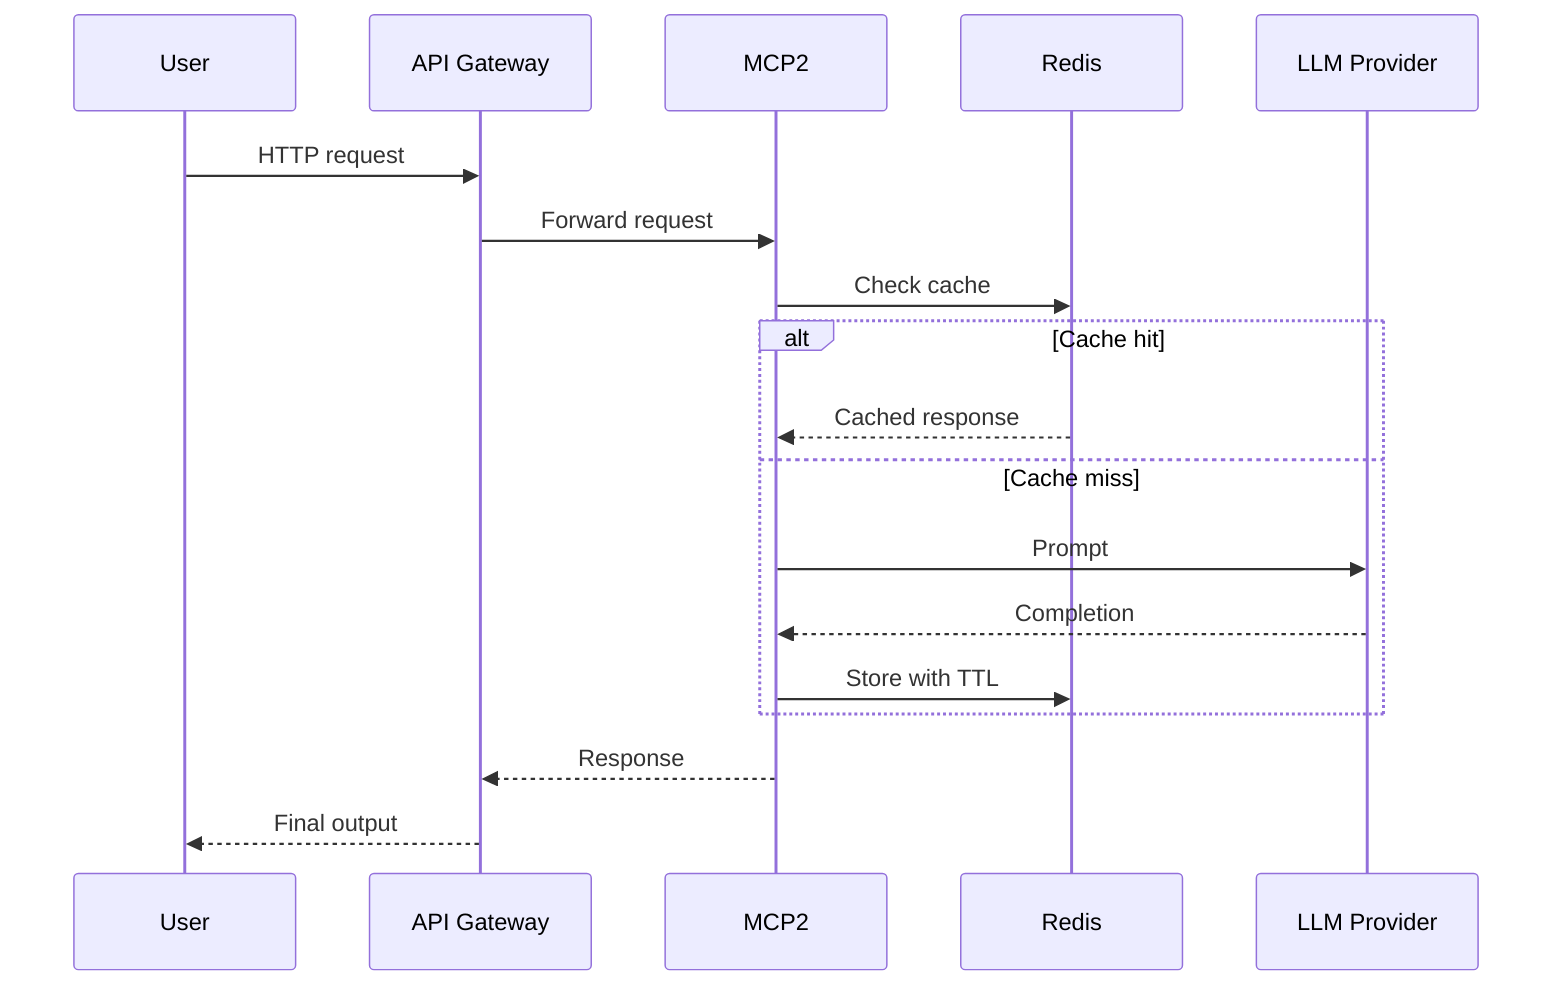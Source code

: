 %% Mermaid diagram for MCP2
sequenceDiagram
    participant U as User
    participant G as API Gateway
    participant M as MCP2
    participant R as Redis
    participant L as LLM Provider

    U->>G: HTTP request
    G->>M: Forward request
    M->>R: Check cache
    alt Cache hit
        R-->>M: Cached response
    else Cache miss
        M->>L: Prompt
        L-->>M: Completion
        M->>R: Store with TTL
    end
    M-->>G: Response
    G-->>U: Final output